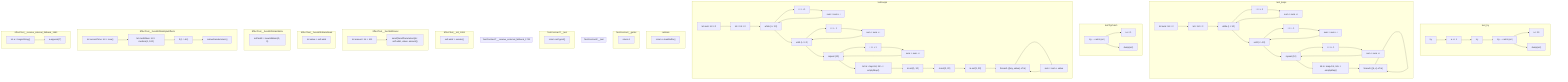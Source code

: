 graph TD
subgraph test_try
    test_try_68["try"]
    test_try_69["a += 1"]
    test_try_70["try"]
    test_try_71["try ... catch (err)"]
    test_try_72["a = 19"]:::exitNode
    test_try_73["dump(err)"]:::exitNode
    test_try_68 --> test_try_69
    test_try_69 --> test_try_70
    test_try_70 --> test_try_71
    test_try_71 --> test_try_72
    test_try_71 --> test_try_73
end
subgraph test_loops
    test_loops_74["let sum: Int = 0"]
    test_loops_75["let i: Int = 0"]
    test_loops_76["while (i &lt; 10)"]
    test_loops_77["i = i + 1"]
    test_loops_78["sum = sum + i"]
    test_loops_79["until (i &gt; 10)"]
    test_loops_80["i = i - 1"]
    test_loops_81["sum = sum + i"]
    test_loops_82["repeat (10)"]
    test_loops_83["i = i + 1"]
    test_loops_84["sum = sum + i"]
    test_loops_85["let m: map&lt;Int, Int&gt; = emptyMap()"]
    test_loops_86["foreach ((k, v) of m)"]
    test_loops_74 --> test_loops_75
    test_loops_75 --> test_loops_76
    test_loops_76 --> test_loops_77
    test_loops_77 --> test_loops_78
    test_loops_78 --> test_loops_76
    test_loops_76 --> test_loops_79
    test_loops_79 --> test_loops_80
    test_loops_80 --> test_loops_81
    test_loops_81 --> test_loops_79
    test_loops_79 --> test_loops_82
    test_loops_82 --> test_loops_83
    test_loops_83 --> test_loops_84
    test_loops_84 --> test_loops_82
    test_loops_82 --> test_loops_85
    test_loops_85 --> test_loops_86
    test_loops_86 --> test_loops_86
end
subgraph testTryCatch
    testTryCatch_87["try ... catch (err)"]
    testTryCatch_88["a += 1"]:::exitNode
    testTryCatch_89["dump(err)"]:::exitNode
    testTryCatch_87 --> testTryCatch_88
    testTryCatch_87 --> testTryCatch_89
end
subgraph testLoops
    testLoops_90["let sum: Int = 0"]
    testLoops_91["let i: Int = 0"]
    testLoops_92["while (i &lt; 10)"]
    testLoops_93["i = i + 1"]
    testLoops_94["sum = sum + i"]
    testLoops_95["until (i &lt;= 0)"]
    testLoops_96["i = i - 1"]
    testLoops_97["sum = sum + i"]
    testLoops_98["repeat (10)"]
    testLoops_99["i = i + 1"]
    testLoops_100["sum = sum + i"]
    testLoops_101["let m: map&lt;Int, Int&gt; = emptyMap()"]
    testLoops_102["m.set(1, 10)"]
    testLoops_103["m.set(2, 20)"]
    testLoops_104["m.set(3, 30)"]
    testLoops_105["foreach ((key, value) of m)"]
    testLoops_106["sum = sum + value"]
    testLoops_90 --> testLoops_91
    testLoops_91 --> testLoops_92
    testLoops_92 --> testLoops_93
    testLoops_93 --> testLoops_94
    testLoops_94 --> testLoops_92
    testLoops_92 --> testLoops_95
    testLoops_95 --> testLoops_96
    testLoops_96 --> testLoops_97
    testLoops_97 --> testLoops_95
    testLoops_95 --> testLoops_98
    testLoops_98 --> testLoops_99
    testLoops_99 --> testLoops_100
    testLoops_100 --> testLoops_98
    testLoops_98 --> testLoops_101
    testLoops_101 --> testLoops_102
    testLoops_102 --> testLoops_103
    testLoops_103 --> testLoops_104
    testLoops_104 --> testLoops_105
    testLoops_105 --> testLoops_106
    testLoops_106 --> testLoops_105
end
subgraph callAsm
    callAsm_107["return s.loadRefEx()"]:::exitNode
end
subgraph TestContract__getter
    TestContract__getter_108["return 0"]:::exitNode
end
subgraph TestContractF__test
end
subgraph TestContractT__test
    TestContractT__test_109["return self.getA()"]:::exitNode
end
subgraph TestContractT__receive_external_fallback_1722
end
subgraph EffectTest__init_1981
    EffectTest__init_1981_110["self.addr = sender()"]:::exitNode
end
subgraph EffectTest__funcWithSend
    EffectTest__funcWithSend_111["let amount: Int = 100"]
    EffectTest__funcWithSend_112["send(SendParameters{to: self.addr, value: amount})"]:::exitNode
    EffectTest__funcWithSend_111 --> EffectTest__funcWithSend_112
end
subgraph EffectTest__funcWithStateRead
    EffectTest__funcWithStateRead_113["let value = self.addr"]:::exitNode
end
subgraph EffectTest__funcWithStateWrite
    EffectTest__funcWithStateWrite_114["self.addr = newAddress(0, 0)"]:::exitNode
end
subgraph EffectTest__funcWithMultipleEffects
    EffectTest__funcWithMultipleEffects_115["let currentTime: Int = now()"]
    EffectTest__funcWithMultipleEffects_116["let randValue: Int = random(1, 100)"]
    EffectTest__funcWithMultipleEffects_117["if (1 &gt; 42)"]
    EffectTest__funcWithMultipleEffects_118["nativeRandomizeLt()"]:::exitNode
    EffectTest__funcWithMultipleEffects_115 --> EffectTest__funcWithMultipleEffects_116
    EffectTest__funcWithMultipleEffects_116 --> EffectTest__funcWithMultipleEffects_117
    EffectTest__funcWithMultipleEffects_117 --> EffectTest__funcWithMultipleEffects_118
end
subgraph EffectTest__receive_internal_fallback_1980
    EffectTest__receive_internal_fallback_1980_119["let a = beginString()"]
    EffectTest__receive_internal_fallback_1980_120["a.append('f')"]:::exitNode
    EffectTest__receive_internal_fallback_1980_119 --> EffectTest__receive_internal_fallback_1980_120
end